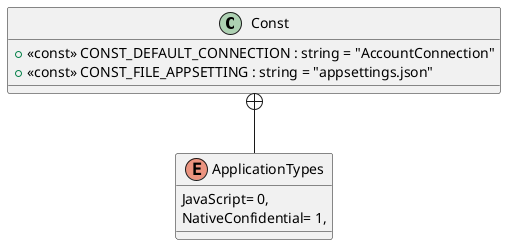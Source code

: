@startuml
class Const {
    + <<const>> CONST_DEFAULT_CONNECTION : string = "AccountConnection"
    + <<const>> CONST_FILE_APPSETTING : string = "appsettings.json"
}
enum ApplicationTypes {
    JavaScript= 0,
    NativeConfidential= 1,
}
Const +-- ApplicationTypes
@enduml
